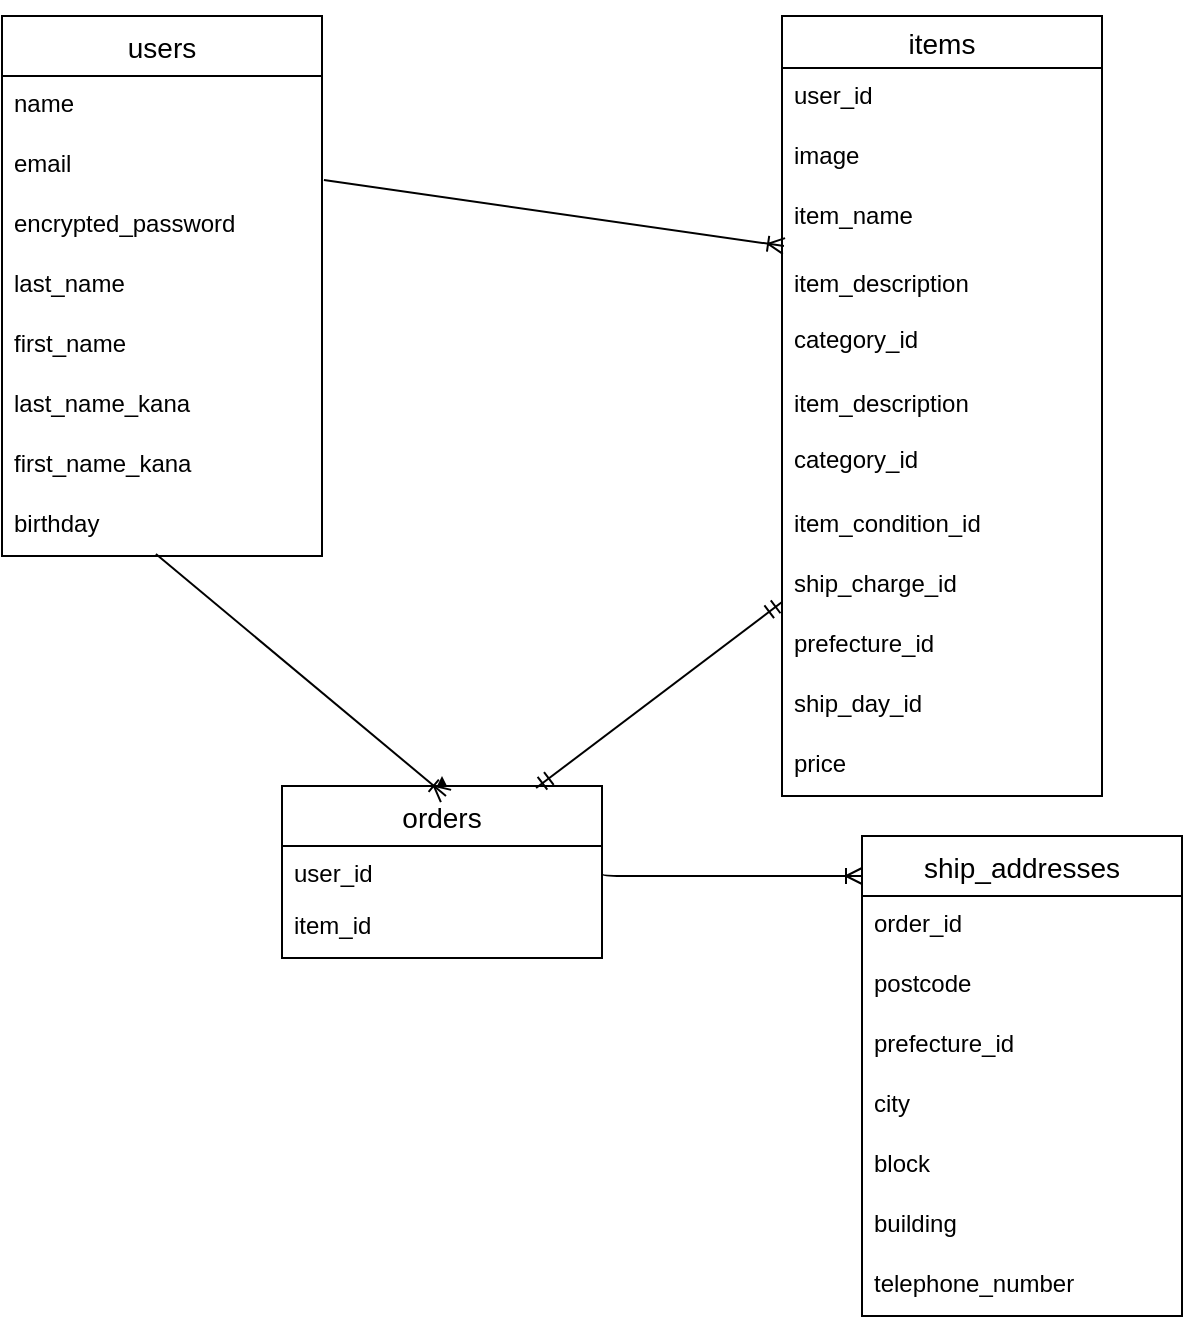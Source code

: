 <mxfile>
    <diagram id="P7GgcJdytG4S1xwFw1UT" name="ページ1">
        <mxGraphModel dx="612" dy="565" grid="1" gridSize="10" guides="1" tooltips="1" connect="1" arrows="1" fold="1" page="1" pageScale="1" pageWidth="827" pageHeight="1169" math="0" shadow="0">
            <root>
                <mxCell id="0"/>
                <mxCell id="1" parent="0"/>
                <mxCell id="102" style="edgeStyle=orthogonalEdgeStyle;rounded=0;orthogonalLoop=1;jettySize=auto;html=1;exitX=0.5;exitY=0;exitDx=0;exitDy=0;entryX=0.5;entryY=0;entryDx=0;entryDy=0;" parent="1" source="98" target="98" edge="1">
                    <mxGeometry relative="1" as="geometry">
                        <mxPoint x="100" y="170" as="targetPoint"/>
                    </mxGeometry>
                </mxCell>
                <mxCell id="103" style="edgeStyle=orthogonalEdgeStyle;rounded=0;orthogonalLoop=1;jettySize=auto;html=1;" parent="1" edge="1">
                    <mxGeometry relative="1" as="geometry">
                        <mxPoint x="160" y="400" as="targetPoint"/>
                        <mxPoint x="160" y="400" as="sourcePoint"/>
                    </mxGeometry>
                </mxCell>
                <mxCell id="98" value="users" style="swimlane;fontStyle=0;childLayout=stackLayout;horizontal=1;startSize=30;horizontalStack=0;resizeParent=1;resizeParentMax=0;resizeLast=0;collapsible=1;marginBottom=0;align=center;fontSize=14;" parent="1" vertex="1">
                    <mxGeometry x="80" y="200" width="160" height="270" as="geometry"/>
                </mxCell>
                <mxCell id="99" value="name" style="text;strokeColor=none;fillColor=none;spacingLeft=4;spacingRight=4;overflow=hidden;rotatable=0;points=[[0,0.5],[1,0.5]];portConstraint=eastwest;fontSize=12;" parent="98" vertex="1">
                    <mxGeometry y="30" width="160" height="30" as="geometry"/>
                </mxCell>
                <mxCell id="100" value="email" style="text;strokeColor=none;fillColor=none;spacingLeft=4;spacingRight=4;overflow=hidden;rotatable=0;points=[[0,0.5],[1,0.5]];portConstraint=eastwest;fontSize=12;" parent="98" vertex="1">
                    <mxGeometry y="60" width="160" height="30" as="geometry"/>
                </mxCell>
                <mxCell id="154" value="encrypted_password&#10;&#10;" style="text;strokeColor=none;fillColor=none;spacingLeft=4;spacingRight=4;overflow=hidden;rotatable=0;points=[[0,0.5],[1,0.5]];portConstraint=eastwest;fontSize=12;" vertex="1" parent="98">
                    <mxGeometry y="90" width="160" height="30" as="geometry"/>
                </mxCell>
                <mxCell id="155" value="last_name" style="text;strokeColor=none;fillColor=none;spacingLeft=4;spacingRight=4;overflow=hidden;rotatable=0;points=[[0,0.5],[1,0.5]];portConstraint=eastwest;fontSize=12;" vertex="1" parent="98">
                    <mxGeometry y="120" width="160" height="30" as="geometry"/>
                </mxCell>
                <mxCell id="156" value="first_name" style="text;strokeColor=none;fillColor=none;spacingLeft=4;spacingRight=4;overflow=hidden;rotatable=0;points=[[0,0.5],[1,0.5]];portConstraint=eastwest;fontSize=12;" vertex="1" parent="98">
                    <mxGeometry y="150" width="160" height="30" as="geometry"/>
                </mxCell>
                <mxCell id="157" value="last_name_kana" style="text;strokeColor=none;fillColor=none;spacingLeft=4;spacingRight=4;overflow=hidden;rotatable=0;points=[[0,0.5],[1,0.5]];portConstraint=eastwest;fontSize=12;" vertex="1" parent="98">
                    <mxGeometry y="180" width="160" height="30" as="geometry"/>
                </mxCell>
                <mxCell id="158" value="first_name_kana" style="text;strokeColor=none;fillColor=none;spacingLeft=4;spacingRight=4;overflow=hidden;rotatable=0;points=[[0,0.5],[1,0.5]];portConstraint=eastwest;fontSize=12;" vertex="1" parent="98">
                    <mxGeometry y="210" width="160" height="30" as="geometry"/>
                </mxCell>
                <mxCell id="101" value="birthday" style="text;strokeColor=none;fillColor=none;spacingLeft=4;spacingRight=4;overflow=hidden;rotatable=0;points=[[0,0.5],[1,0.5]];portConstraint=eastwest;fontSize=12;" parent="98" vertex="1">
                    <mxGeometry y="240" width="160" height="30" as="geometry"/>
                </mxCell>
                <mxCell id="104" value="items" style="swimlane;fontStyle=0;childLayout=stackLayout;horizontal=1;startSize=26;horizontalStack=0;resizeParent=1;resizeParentMax=0;resizeLast=0;collapsible=1;marginBottom=0;align=center;fontSize=14;" parent="1" vertex="1">
                    <mxGeometry x="470" y="200" width="160" height="390" as="geometry"/>
                </mxCell>
                <mxCell id="152" value="user_id" style="text;strokeColor=none;fillColor=none;spacingLeft=4;spacingRight=4;overflow=hidden;rotatable=0;points=[[0,0.5],[1,0.5]];portConstraint=eastwest;fontSize=12;" parent="104" vertex="1">
                    <mxGeometry y="26" width="160" height="30" as="geometry"/>
                </mxCell>
                <mxCell id="127" value="image" style="text;strokeColor=none;fillColor=none;spacingLeft=4;spacingRight=4;overflow=hidden;rotatable=0;points=[[0,0.5],[1,0.5]];portConstraint=eastwest;fontSize=12;" parent="104" vertex="1">
                    <mxGeometry y="56" width="160" height="30" as="geometry"/>
                </mxCell>
                <mxCell id="130" value="item_name" style="text;strokeColor=none;fillColor=none;spacingLeft=4;spacingRight=4;overflow=hidden;rotatable=0;points=[[0,0.5],[1,0.5]];portConstraint=eastwest;fontSize=12;" parent="104" vertex="1">
                    <mxGeometry y="86" width="160" height="34" as="geometry"/>
                </mxCell>
                <mxCell id="122" value="item_description&#10;&#10;category_id&#10;" style="text;strokeColor=none;fillColor=none;spacingLeft=4;spacingRight=4;overflow=hidden;rotatable=0;points=[[0,0.5],[1,0.5]];portConstraint=eastwest;fontSize=12;" parent="104" vertex="1">
                    <mxGeometry y="120" width="160" height="60" as="geometry"/>
                </mxCell>
                <mxCell id="160" value="item_description&#10;&#10;category_id&#10;" style="text;strokeColor=none;fillColor=none;spacingLeft=4;spacingRight=4;overflow=hidden;rotatable=0;points=[[0,0.5],[1,0.5]];portConstraint=eastwest;fontSize=12;" vertex="1" parent="104">
                    <mxGeometry y="180" width="160" height="60" as="geometry"/>
                </mxCell>
                <mxCell id="105" value="item_condition_id" style="text;strokeColor=none;fillColor=none;spacingLeft=4;spacingRight=4;overflow=hidden;rotatable=0;points=[[0,0.5],[1,0.5]];portConstraint=eastwest;fontSize=12;" parent="104" vertex="1">
                    <mxGeometry y="240" width="160" height="30" as="geometry"/>
                </mxCell>
                <mxCell id="125" value="ship_charge_id" style="text;strokeColor=none;fillColor=none;spacingLeft=4;spacingRight=4;overflow=hidden;rotatable=0;points=[[0,0.5],[1,0.5]];portConstraint=eastwest;fontSize=12;" parent="104" vertex="1">
                    <mxGeometry y="270" width="160" height="30" as="geometry"/>
                </mxCell>
                <mxCell id="128" value="prefecture_id" style="text;strokeColor=none;fillColor=none;spacingLeft=4;spacingRight=4;overflow=hidden;rotatable=0;points=[[0,0.5],[1,0.5]];portConstraint=eastwest;fontSize=12;" parent="104" vertex="1">
                    <mxGeometry y="300" width="160" height="30" as="geometry"/>
                </mxCell>
                <mxCell id="129" value="ship_day_id" style="text;strokeColor=none;fillColor=none;spacingLeft=4;spacingRight=4;overflow=hidden;rotatable=0;points=[[0,0.5],[1,0.5]];portConstraint=eastwest;fontSize=12;" parent="104" vertex="1">
                    <mxGeometry y="330" width="160" height="30" as="geometry"/>
                </mxCell>
                <mxCell id="124" value="price" style="text;strokeColor=none;fillColor=none;spacingLeft=4;spacingRight=4;overflow=hidden;rotatable=0;points=[[0,0.5],[1,0.5]];portConstraint=eastwest;fontSize=12;" parent="104" vertex="1">
                    <mxGeometry y="360" width="160" height="30" as="geometry"/>
                </mxCell>
                <mxCell id="132" style="edgeStyle=orthogonalEdgeStyle;rounded=0;orthogonalLoop=1;jettySize=auto;html=1;exitX=0.5;exitY=0;exitDx=0;exitDy=0;" parent="1" source="108" edge="1">
                    <mxGeometry relative="1" as="geometry">
                        <mxPoint x="300" y="580" as="targetPoint"/>
                    </mxGeometry>
                </mxCell>
                <mxCell id="108" value="orders" style="swimlane;fontStyle=0;childLayout=stackLayout;horizontal=1;startSize=30;horizontalStack=0;resizeParent=1;resizeParentMax=0;resizeLast=0;collapsible=1;marginBottom=0;align=center;fontSize=14;" parent="1" vertex="1">
                    <mxGeometry x="220" y="585" width="160" height="86" as="geometry"/>
                </mxCell>
                <mxCell id="109" value="user_id" style="text;strokeColor=none;fillColor=none;spacingLeft=4;spacingRight=4;overflow=hidden;rotatable=0;points=[[0,0.5],[1,0.5]];portConstraint=eastwest;fontSize=12;" parent="108" vertex="1">
                    <mxGeometry y="30" width="160" height="26" as="geometry"/>
                </mxCell>
                <mxCell id="110" value="item_id" style="text;strokeColor=none;fillColor=none;spacingLeft=4;spacingRight=4;overflow=hidden;rotatable=0;points=[[0,0.5],[1,0.5]];portConstraint=eastwest;fontSize=12;" parent="108" vertex="1">
                    <mxGeometry y="56" width="160" height="30" as="geometry"/>
                </mxCell>
                <mxCell id="112" value="ship_addresses" style="swimlane;fontStyle=0;childLayout=stackLayout;horizontal=1;startSize=30;horizontalStack=0;resizeParent=1;resizeParentMax=0;resizeLast=0;collapsible=1;marginBottom=0;align=center;fontSize=14;" parent="1" vertex="1">
                    <mxGeometry x="510" y="610" width="160" height="240" as="geometry"/>
                </mxCell>
                <mxCell id="153" value="order_id" style="text;strokeColor=none;fillColor=none;spacingLeft=4;spacingRight=4;overflow=hidden;rotatable=0;points=[[0,0.5],[1,0.5]];portConstraint=eastwest;fontSize=12;" vertex="1" parent="112">
                    <mxGeometry y="30" width="160" height="30" as="geometry"/>
                </mxCell>
                <mxCell id="114" value="postcode" style="text;strokeColor=none;fillColor=none;spacingLeft=4;spacingRight=4;overflow=hidden;rotatable=0;points=[[0,0.5],[1,0.5]];portConstraint=eastwest;fontSize=12;" parent="112" vertex="1">
                    <mxGeometry y="60" width="160" height="30" as="geometry"/>
                </mxCell>
                <mxCell id="134" value="prefecture_id" style="text;strokeColor=none;fillColor=none;spacingLeft=4;spacingRight=4;overflow=hidden;rotatable=0;points=[[0,0.5],[1,0.5]];portConstraint=eastwest;fontSize=12;" parent="112" vertex="1">
                    <mxGeometry y="90" width="160" height="30" as="geometry"/>
                </mxCell>
                <mxCell id="133" value="city" style="text;strokeColor=none;fillColor=none;spacingLeft=4;spacingRight=4;overflow=hidden;rotatable=0;points=[[0,0.5],[1,0.5]];portConstraint=eastwest;fontSize=12;" parent="112" vertex="1">
                    <mxGeometry y="120" width="160" height="30" as="geometry"/>
                </mxCell>
                <mxCell id="137" value="block" style="text;strokeColor=none;fillColor=none;spacingLeft=4;spacingRight=4;overflow=hidden;rotatable=0;points=[[0,0.5],[1,0.5]];portConstraint=eastwest;fontSize=12;" parent="112" vertex="1">
                    <mxGeometry y="150" width="160" height="30" as="geometry"/>
                </mxCell>
                <mxCell id="136" value="building" style="text;strokeColor=none;fillColor=none;spacingLeft=4;spacingRight=4;overflow=hidden;rotatable=0;points=[[0,0.5],[1,0.5]];portConstraint=eastwest;fontSize=12;" parent="112" vertex="1">
                    <mxGeometry y="180" width="160" height="30" as="geometry"/>
                </mxCell>
                <mxCell id="115" value="telephone_number" style="text;strokeColor=none;fillColor=none;spacingLeft=4;spacingRight=4;overflow=hidden;rotatable=0;points=[[0,0.5],[1,0.5]];portConstraint=eastwest;fontSize=12;" parent="112" vertex="1">
                    <mxGeometry y="210" width="160" height="30" as="geometry"/>
                </mxCell>
                <mxCell id="147" style="edgeStyle=none;rounded=0;orthogonalLoop=1;jettySize=auto;html=1;entryX=0.5;entryY=0;entryDx=0;entryDy=0;" parent="1" source="108" target="108" edge="1">
                    <mxGeometry relative="1" as="geometry"/>
                </mxCell>
                <mxCell id="146" value="" style="fontSize=12;html=1;endArrow=ERoneToMany;exitX=0.481;exitY=0.967;exitDx=0;exitDy=0;exitPerimeter=0;" parent="1" source="101" edge="1">
                    <mxGeometry width="100" height="100" relative="1" as="geometry">
                        <mxPoint x="160" y="330" as="sourcePoint"/>
                        <mxPoint x="302" y="590" as="targetPoint"/>
                    </mxGeometry>
                </mxCell>
                <mxCell id="148" value="" style="fontSize=12;html=1;endArrow=ERoneToMany;exitX=1;exitY=0.5;exitDx=0;exitDy=0;edgeStyle=elbowEdgeStyle;elbow=vertical;" parent="1" source="109" edge="1">
                    <mxGeometry width="100" height="100" relative="1" as="geometry">
                        <mxPoint x="340" y="510" as="sourcePoint"/>
                        <mxPoint x="510" y="630" as="targetPoint"/>
                        <Array as="points">
                            <mxPoint x="500" y="630"/>
                        </Array>
                    </mxGeometry>
                </mxCell>
                <mxCell id="151" value="" style="fontSize=12;html=1;endArrow=ERoneToMany;exitX=1.006;exitY=0.733;exitDx=0;exitDy=0;exitPerimeter=0;entryX=0.006;entryY=0.853;entryDx=0;entryDy=0;entryPerimeter=0;" parent="1" source="100" target="130" edge="1">
                    <mxGeometry width="100" height="100" relative="1" as="geometry">
                        <mxPoint x="310" y="470" as="sourcePoint"/>
                        <mxPoint x="410" y="370" as="targetPoint"/>
                    </mxGeometry>
                </mxCell>
                <mxCell id="159" value="" style="fontSize=12;html=1;endArrow=ERmandOne;startArrow=ERmandOne;entryX=0;entryY=0.767;entryDx=0;entryDy=0;entryPerimeter=0;exitX=0.794;exitY=0.012;exitDx=0;exitDy=0;exitPerimeter=0;" edge="1" parent="1" source="108" target="125">
                    <mxGeometry width="100" height="100" relative="1" as="geometry">
                        <mxPoint x="320" y="530" as="sourcePoint"/>
                        <mxPoint x="420" y="430" as="targetPoint"/>
                    </mxGeometry>
                </mxCell>
            </root>
        </mxGraphModel>
    </diagram>
</mxfile>
